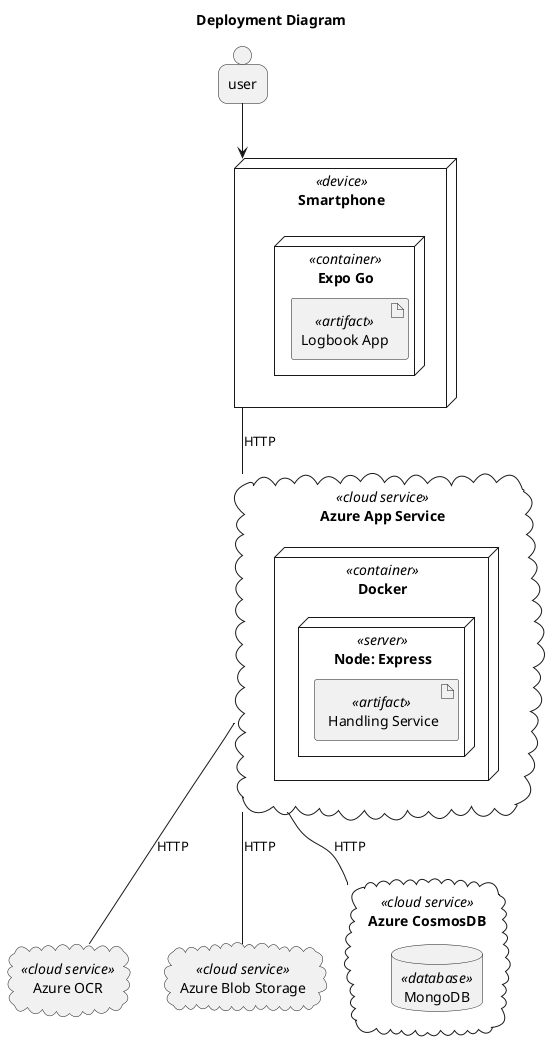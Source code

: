 @startuml
title Deployment Diagram

node Smartphone <<device>> as phone {
    node "Expo Go" <<container>> as expo {
        artifact "Logbook App" <<artifact>> as app
    }
}

cloud "Azure OCR" <<cloud service>> as OCR

cloud "Azure App Service" <<cloud service>> as AppService {
    node "Docker" <<container>> {
        node "Node: Express" <<server>> as server{
        artifact " Handling Service" <<artifact>> as service
    }
 }
}

cloud "Azure Blob Storage" <<cloud service>> as storage

cloud "Azure CosmosDB" <<cloud service>> as cosmosdb {
    database "MongoDB" <<database>> as database 
}
    

person user

user --> phone
phone -- AppService : HTTP
AppService -- OCR : HTTP
AppService -- storage : HTTP
AppService -- cosmosdb : HTTP 


@enduml